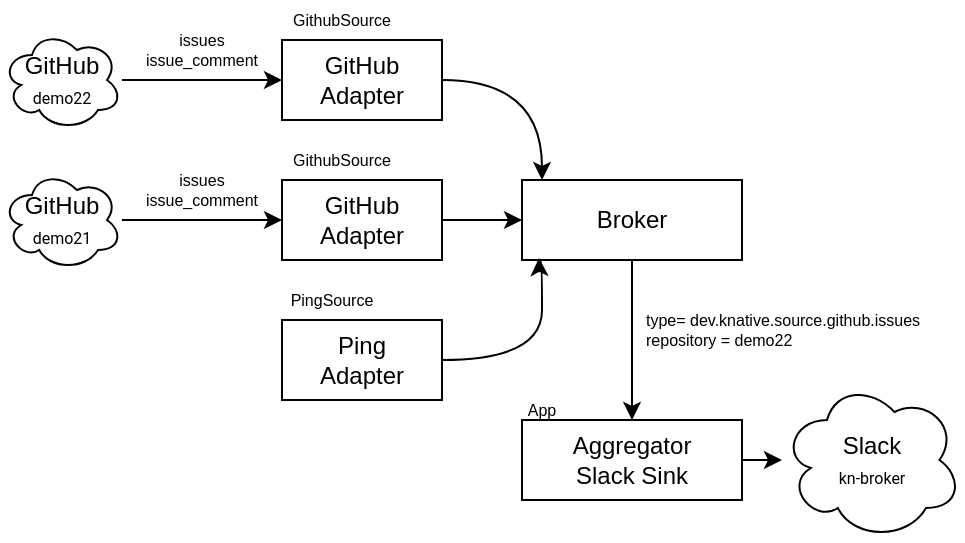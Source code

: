 <mxfile version="20.3.0" type="device"><diagram id="46B4IyJuNGI6z4sR3Q5C" name="Page-1"><mxGraphModel dx="566" dy="481" grid="1" gridSize="10" guides="1" tooltips="1" connect="1" arrows="1" fold="1" page="1" pageScale="1" pageWidth="1100" pageHeight="850" math="0" shadow="0"><root><mxCell id="0"/><mxCell id="1" parent="0"/><mxCell id="rsSsC4IYRs_ZIfYihBS5-8" value="" style="edgeStyle=orthogonalEdgeStyle;rounded=0;orthogonalLoop=1;jettySize=auto;html=1;" parent="1" source="rsSsC4IYRs_ZIfYihBS5-2" target="rsSsC4IYRs_ZIfYihBS5-5" edge="1"><mxGeometry relative="1" as="geometry"/></mxCell><mxCell id="rsSsC4IYRs_ZIfYihBS5-2" value="GitHub&lt;br&gt;&lt;font face=&quot;roboto&quot;&gt;&lt;span style=&quot;font-size: 8px;&quot;&gt;demo22&lt;/span&gt;&lt;/font&gt;" style="ellipse;shape=cloud;whiteSpace=wrap;html=1;" parent="1" vertex="1"><mxGeometry x="90" y="495" width="60" height="50" as="geometry"/></mxCell><mxCell id="rsSsC4IYRs_ZIfYihBS5-9" value="" style="edgeStyle=orthogonalEdgeStyle;rounded=0;orthogonalLoop=1;jettySize=auto;html=1;curved=1;" parent="1" source="rsSsC4IYRs_ZIfYihBS5-5" target="rsSsC4IYRs_ZIfYihBS5-6" edge="1"><mxGeometry relative="1" as="geometry"><Array as="points"><mxPoint x="360" y="520"/></Array></mxGeometry></mxCell><mxCell id="rsSsC4IYRs_ZIfYihBS5-5" value="GitHub&lt;br&gt;Adapter" style="rounded=0;whiteSpace=wrap;html=1;" parent="1" vertex="1"><mxGeometry x="230" y="500" width="80" height="40" as="geometry"/></mxCell><mxCell id="4Ub3LfC8NPtyH5dbKrC5-7" style="edgeStyle=orthogonalEdgeStyle;rounded=0;orthogonalLoop=1;jettySize=auto;html=1;fontFamily=roboto;fontSource=https%3A%2F%2Ffonts.googleapis.com%2Fcss%3Ffamily%3Droboto;fontSize=8;" parent="1" source="rsSsC4IYRs_ZIfYihBS5-6" target="4Ub3LfC8NPtyH5dbKrC5-4" edge="1"><mxGeometry relative="1" as="geometry"><Array as="points"><mxPoint x="405" y="670"/><mxPoint x="405" y="670"/></Array></mxGeometry></mxCell><mxCell id="rsSsC4IYRs_ZIfYihBS5-6" value="Broker" style="rounded=0;whiteSpace=wrap;html=1;" parent="1" vertex="1"><mxGeometry x="350" y="570" width="110" height="40" as="geometry"/></mxCell><mxCell id="rsSsC4IYRs_ZIfYihBS5-11" value="App" style="text;html=1;strokeColor=none;fillColor=none;align=center;verticalAlign=middle;whiteSpace=wrap;rounded=0;fontSize=8;" parent="1" vertex="1"><mxGeometry x="350" y="680" width="20" height="10" as="geometry"/></mxCell><mxCell id="rsSsC4IYRs_ZIfYihBS5-12" value="GithubSource" style="text;html=1;strokeColor=none;fillColor=none;align=center;verticalAlign=middle;whiteSpace=wrap;rounded=0;fontSize=8;" parent="1" vertex="1"><mxGeometry x="230" y="480" width="60" height="20" as="geometry"/></mxCell><mxCell id="rsSsC4IYRs_ZIfYihBS5-13" value="issues&lt;br&gt;issue_comment" style="text;html=1;strokeColor=none;fillColor=none;align=center;verticalAlign=middle;whiteSpace=wrap;rounded=0;fontSize=8;" parent="1" vertex="1"><mxGeometry x="160" y="490" width="60" height="30" as="geometry"/></mxCell><mxCell id="4Ub3LfC8NPtyH5dbKrC5-3" value="Slack&lt;br&gt;&lt;span style=&quot;font-family: roboto; font-size: 8px;&quot;&gt;kn-broker&lt;/span&gt;" style="ellipse;shape=cloud;whiteSpace=wrap;html=1;" parent="1" vertex="1"><mxGeometry x="480" y="670" width="90" height="80" as="geometry"/></mxCell><mxCell id="4Ub3LfC8NPtyH5dbKrC5-4" value="Aggregator&lt;br&gt;Slack Sink" style="rounded=0;whiteSpace=wrap;html=1;" parent="1" vertex="1"><mxGeometry x="350" y="690" width="110" height="40" as="geometry"/></mxCell><mxCell id="4Ub3LfC8NPtyH5dbKrC5-15" style="edgeStyle=orthogonalEdgeStyle;rounded=0;orthogonalLoop=1;jettySize=auto;html=1;entryX=0.077;entryY=0.975;entryDx=0;entryDy=0;fontFamily=roboto;fontSource=https%3A%2F%2Ffonts.googleapis.com%2Fcss%3Ffamily%3Droboto;fontSize=8;curved=1;entryPerimeter=0;exitX=1;exitY=0.5;exitDx=0;exitDy=0;" parent="1" source="4Ub3LfC8NPtyH5dbKrC5-8" target="rsSsC4IYRs_ZIfYihBS5-6" edge="1"><mxGeometry relative="1" as="geometry"><Array as="points"><mxPoint x="360" y="660"/><mxPoint x="360" y="610"/><mxPoint x="359" y="610"/></Array></mxGeometry></mxCell><mxCell id="4Ub3LfC8NPtyH5dbKrC5-8" value="Ping&lt;br&gt;Adapter" style="rounded=0;whiteSpace=wrap;html=1;" parent="1" vertex="1"><mxGeometry x="230" y="640" width="80" height="40" as="geometry"/></mxCell><mxCell id="4Ub3LfC8NPtyH5dbKrC5-9" value="PingSource" style="text;html=1;strokeColor=none;fillColor=none;align=center;verticalAlign=middle;whiteSpace=wrap;rounded=0;fontSize=8;" parent="1" vertex="1"><mxGeometry x="230" y="620" width="50" height="20" as="geometry"/></mxCell><mxCell id="4Ub3LfC8NPtyH5dbKrC5-22" style="edgeStyle=orthogonalEdgeStyle;curved=1;rounded=0;orthogonalLoop=1;jettySize=auto;html=1;entryX=0;entryY=0.5;entryDx=0;entryDy=0;fontFamily=roboto;fontSource=https%3A%2F%2Ffonts.googleapis.com%2Fcss%3Ffamily%3Droboto;fontSize=8;" parent="1" source="4Ub3LfC8NPtyH5dbKrC5-11" target="4Ub3LfC8NPtyH5dbKrC5-12" edge="1"><mxGeometry relative="1" as="geometry"/></mxCell><mxCell id="4Ub3LfC8NPtyH5dbKrC5-11" value="GitHub&lt;br&gt;&lt;font face=&quot;roboto&quot;&gt;&lt;span style=&quot;font-size: 8px;&quot;&gt;demo21&lt;/span&gt;&lt;/font&gt;" style="ellipse;shape=cloud;whiteSpace=wrap;html=1;" parent="1" vertex="1"><mxGeometry x="90" y="565" width="60" height="50" as="geometry"/></mxCell><mxCell id="4Ub3LfC8NPtyH5dbKrC5-14" style="edgeStyle=orthogonalEdgeStyle;rounded=0;orthogonalLoop=1;jettySize=auto;html=1;exitX=1;exitY=0.5;exitDx=0;exitDy=0;entryX=0;entryY=0.5;entryDx=0;entryDy=0;fontFamily=roboto;fontSource=https%3A%2F%2Ffonts.googleapis.com%2Fcss%3Ffamily%3Droboto;fontSize=8;" parent="1" source="4Ub3LfC8NPtyH5dbKrC5-12" target="rsSsC4IYRs_ZIfYihBS5-6" edge="1"><mxGeometry relative="1" as="geometry"/></mxCell><mxCell id="4Ub3LfC8NPtyH5dbKrC5-12" value="GitHub&lt;br&gt;Adapter" style="rounded=0;whiteSpace=wrap;html=1;" parent="1" vertex="1"><mxGeometry x="230" y="570" width="80" height="40" as="geometry"/></mxCell><mxCell id="4Ub3LfC8NPtyH5dbKrC5-13" value="GithubSource" style="text;html=1;strokeColor=none;fillColor=none;align=center;verticalAlign=middle;whiteSpace=wrap;rounded=0;fontSize=8;" parent="1" vertex="1"><mxGeometry x="230" y="550" width="60" height="20" as="geometry"/></mxCell><mxCell id="4Ub3LfC8NPtyH5dbKrC5-17" value="type= dev.knative.source.github.issues&lt;br&gt;repository = demo22" style="text;html=1;strokeColor=none;fillColor=none;align=left;verticalAlign=middle;whiteSpace=wrap;rounded=0;fontSize=8;" parent="1" vertex="1"><mxGeometry x="410" y="630" width="150" height="30" as="geometry"/></mxCell><mxCell id="4Ub3LfC8NPtyH5dbKrC5-21" style="edgeStyle=orthogonalEdgeStyle;curved=1;rounded=0;orthogonalLoop=1;jettySize=auto;html=1;exitX=1;exitY=0.5;exitDx=0;exitDy=0;fontFamily=roboto;fontSource=https%3A%2F%2Ffonts.googleapis.com%2Fcss%3Ffamily%3Droboto;fontSize=8;" parent="1" source="4Ub3LfC8NPtyH5dbKrC5-4" target="4Ub3LfC8NPtyH5dbKrC5-3" edge="1"><mxGeometry relative="1" as="geometry"><mxPoint x="460" y="770" as="sourcePoint"/><Array as="points"><mxPoint x="480" y="710"/><mxPoint x="480" y="710"/></Array></mxGeometry></mxCell><mxCell id="4Ub3LfC8NPtyH5dbKrC5-23" value="issues&lt;br&gt;issue_comment" style="text;html=1;strokeColor=none;fillColor=none;align=center;verticalAlign=middle;whiteSpace=wrap;rounded=0;fontSize=8;" parent="1" vertex="1"><mxGeometry x="160" y="560" width="60" height="30" as="geometry"/></mxCell></root></mxGraphModel></diagram></mxfile>